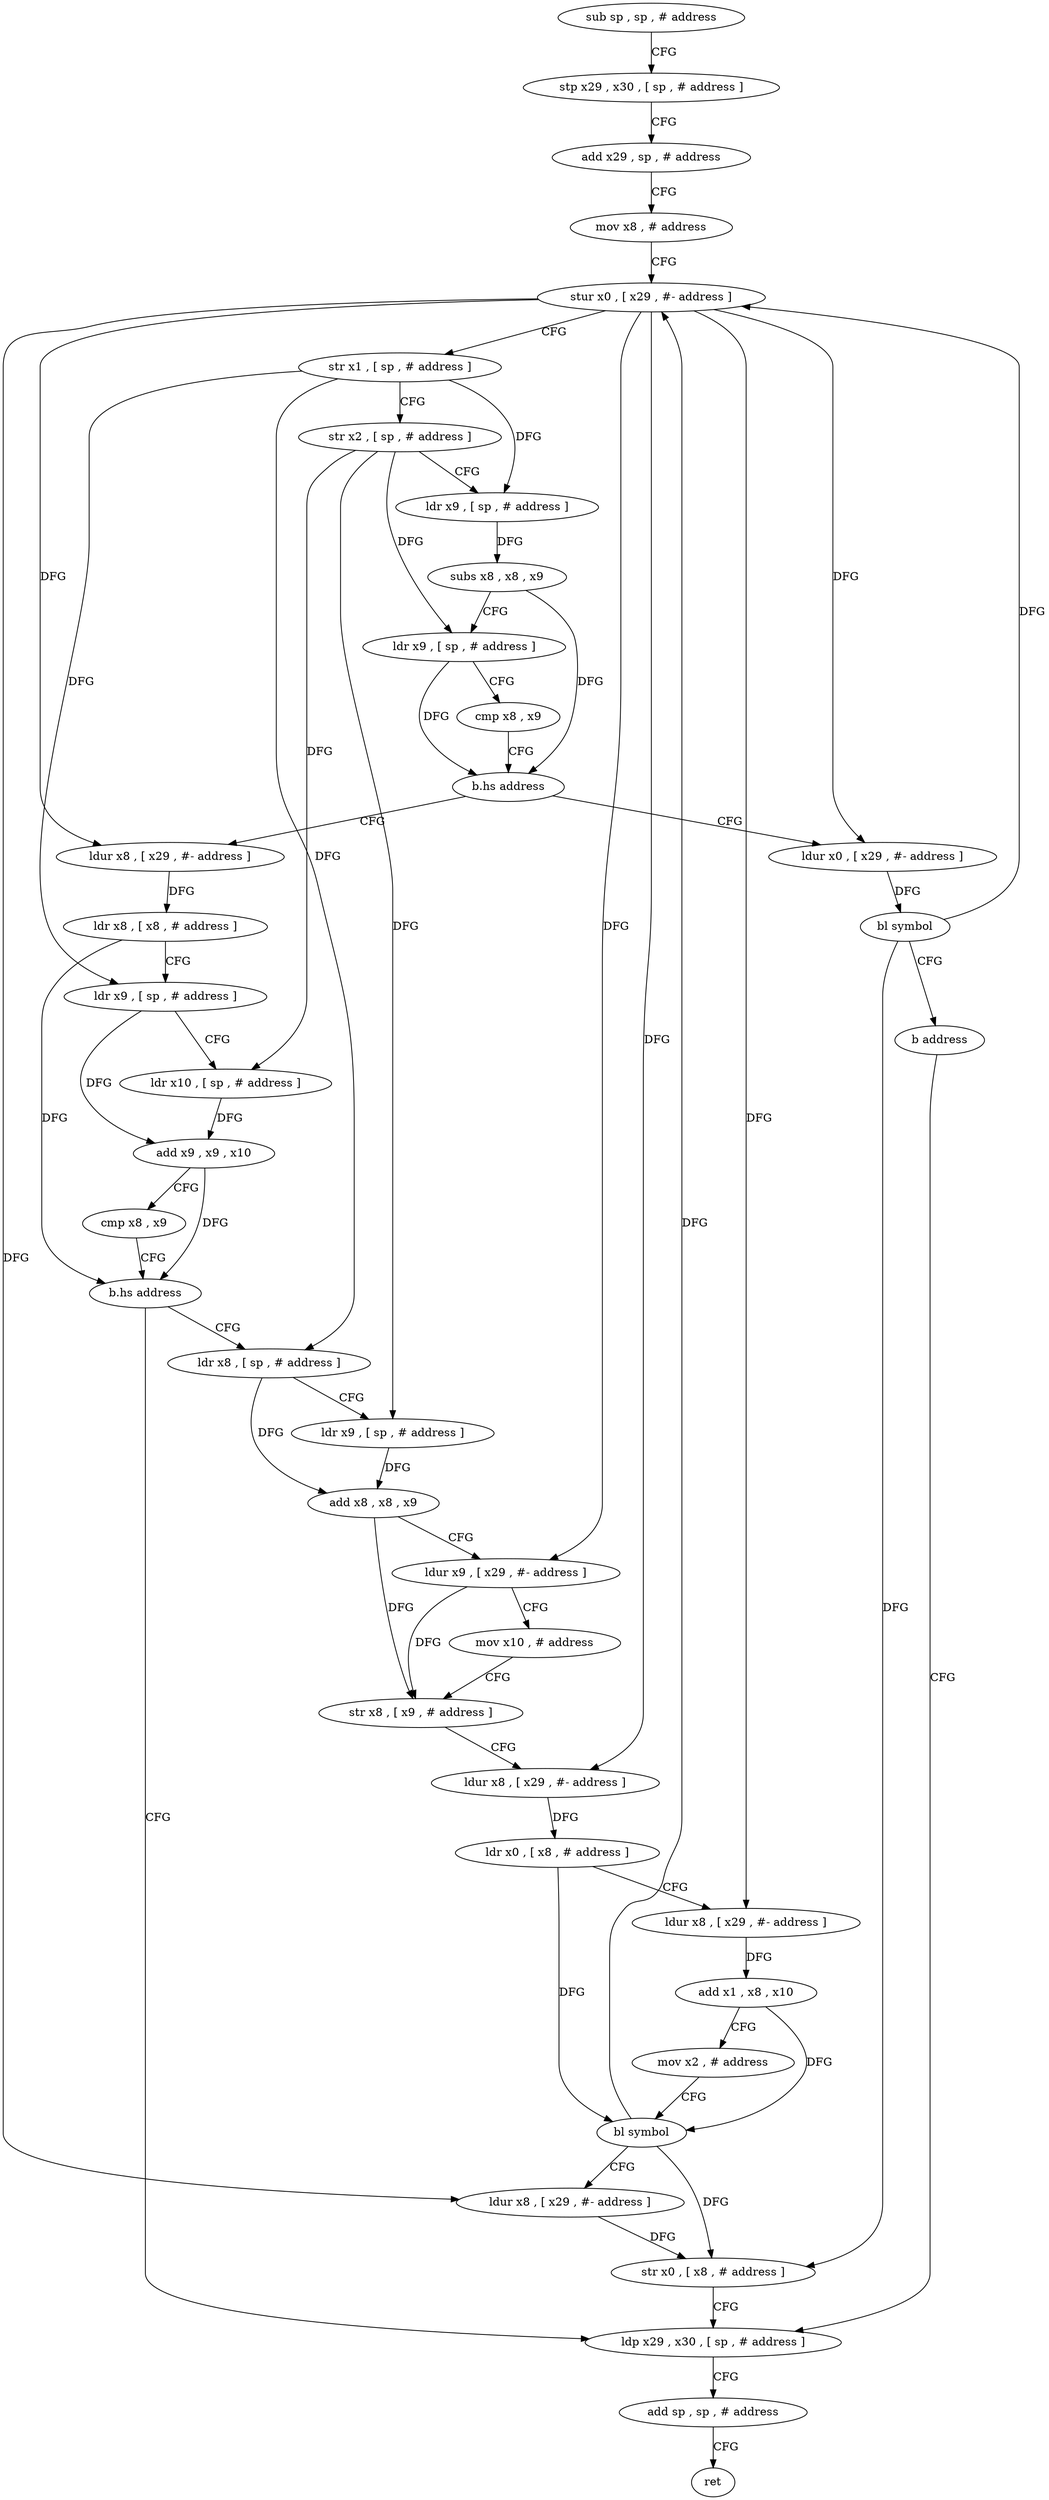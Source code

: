 digraph "func" {
"4211656" [label = "sub sp , sp , # address" ]
"4211660" [label = "stp x29 , x30 , [ sp , # address ]" ]
"4211664" [label = "add x29 , sp , # address" ]
"4211668" [label = "mov x8 , # address" ]
"4211672" [label = "stur x0 , [ x29 , #- address ]" ]
"4211676" [label = "str x1 , [ sp , # address ]" ]
"4211680" [label = "str x2 , [ sp , # address ]" ]
"4211684" [label = "ldr x9 , [ sp , # address ]" ]
"4211688" [label = "subs x8 , x8 , x9" ]
"4211692" [label = "ldr x9 , [ sp , # address ]" ]
"4211696" [label = "cmp x8 , x9" ]
"4211700" [label = "b.hs address" ]
"4211716" [label = "ldur x8 , [ x29 , #- address ]" ]
"4211704" [label = "ldur x0 , [ x29 , #- address ]" ]
"4211720" [label = "ldr x8 , [ x8 , # address ]" ]
"4211724" [label = "ldr x9 , [ sp , # address ]" ]
"4211728" [label = "ldr x10 , [ sp , # address ]" ]
"4211732" [label = "add x9 , x9 , x10" ]
"4211736" [label = "cmp x8 , x9" ]
"4211740" [label = "b.hs address" ]
"4211800" [label = "ldp x29 , x30 , [ sp , # address ]" ]
"4211744" [label = "ldr x8 , [ sp , # address ]" ]
"4211708" [label = "bl symbol" ]
"4211712" [label = "b address" ]
"4211804" [label = "add sp , sp , # address" ]
"4211808" [label = "ret" ]
"4211748" [label = "ldr x9 , [ sp , # address ]" ]
"4211752" [label = "add x8 , x8 , x9" ]
"4211756" [label = "ldur x9 , [ x29 , #- address ]" ]
"4211760" [label = "mov x10 , # address" ]
"4211764" [label = "str x8 , [ x9 , # address ]" ]
"4211768" [label = "ldur x8 , [ x29 , #- address ]" ]
"4211772" [label = "ldr x0 , [ x8 , # address ]" ]
"4211776" [label = "ldur x8 , [ x29 , #- address ]" ]
"4211780" [label = "add x1 , x8 , x10" ]
"4211784" [label = "mov x2 , # address" ]
"4211788" [label = "bl symbol" ]
"4211792" [label = "ldur x8 , [ x29 , #- address ]" ]
"4211796" [label = "str x0 , [ x8 , # address ]" ]
"4211656" -> "4211660" [ label = "CFG" ]
"4211660" -> "4211664" [ label = "CFG" ]
"4211664" -> "4211668" [ label = "CFG" ]
"4211668" -> "4211672" [ label = "CFG" ]
"4211672" -> "4211676" [ label = "CFG" ]
"4211672" -> "4211716" [ label = "DFG" ]
"4211672" -> "4211704" [ label = "DFG" ]
"4211672" -> "4211756" [ label = "DFG" ]
"4211672" -> "4211768" [ label = "DFG" ]
"4211672" -> "4211776" [ label = "DFG" ]
"4211672" -> "4211792" [ label = "DFG" ]
"4211676" -> "4211680" [ label = "CFG" ]
"4211676" -> "4211684" [ label = "DFG" ]
"4211676" -> "4211724" [ label = "DFG" ]
"4211676" -> "4211744" [ label = "DFG" ]
"4211680" -> "4211684" [ label = "CFG" ]
"4211680" -> "4211692" [ label = "DFG" ]
"4211680" -> "4211728" [ label = "DFG" ]
"4211680" -> "4211748" [ label = "DFG" ]
"4211684" -> "4211688" [ label = "DFG" ]
"4211688" -> "4211692" [ label = "CFG" ]
"4211688" -> "4211700" [ label = "DFG" ]
"4211692" -> "4211696" [ label = "CFG" ]
"4211692" -> "4211700" [ label = "DFG" ]
"4211696" -> "4211700" [ label = "CFG" ]
"4211700" -> "4211716" [ label = "CFG" ]
"4211700" -> "4211704" [ label = "CFG" ]
"4211716" -> "4211720" [ label = "DFG" ]
"4211704" -> "4211708" [ label = "DFG" ]
"4211720" -> "4211724" [ label = "CFG" ]
"4211720" -> "4211740" [ label = "DFG" ]
"4211724" -> "4211728" [ label = "CFG" ]
"4211724" -> "4211732" [ label = "DFG" ]
"4211728" -> "4211732" [ label = "DFG" ]
"4211732" -> "4211736" [ label = "CFG" ]
"4211732" -> "4211740" [ label = "DFG" ]
"4211736" -> "4211740" [ label = "CFG" ]
"4211740" -> "4211800" [ label = "CFG" ]
"4211740" -> "4211744" [ label = "CFG" ]
"4211800" -> "4211804" [ label = "CFG" ]
"4211744" -> "4211748" [ label = "CFG" ]
"4211744" -> "4211752" [ label = "DFG" ]
"4211708" -> "4211712" [ label = "CFG" ]
"4211708" -> "4211672" [ label = "DFG" ]
"4211708" -> "4211796" [ label = "DFG" ]
"4211712" -> "4211800" [ label = "CFG" ]
"4211804" -> "4211808" [ label = "CFG" ]
"4211748" -> "4211752" [ label = "DFG" ]
"4211752" -> "4211756" [ label = "CFG" ]
"4211752" -> "4211764" [ label = "DFG" ]
"4211756" -> "4211760" [ label = "CFG" ]
"4211756" -> "4211764" [ label = "DFG" ]
"4211760" -> "4211764" [ label = "CFG" ]
"4211764" -> "4211768" [ label = "CFG" ]
"4211768" -> "4211772" [ label = "DFG" ]
"4211772" -> "4211776" [ label = "CFG" ]
"4211772" -> "4211788" [ label = "DFG" ]
"4211776" -> "4211780" [ label = "DFG" ]
"4211780" -> "4211784" [ label = "CFG" ]
"4211780" -> "4211788" [ label = "DFG" ]
"4211784" -> "4211788" [ label = "CFG" ]
"4211788" -> "4211792" [ label = "CFG" ]
"4211788" -> "4211672" [ label = "DFG" ]
"4211788" -> "4211796" [ label = "DFG" ]
"4211792" -> "4211796" [ label = "DFG" ]
"4211796" -> "4211800" [ label = "CFG" ]
}
